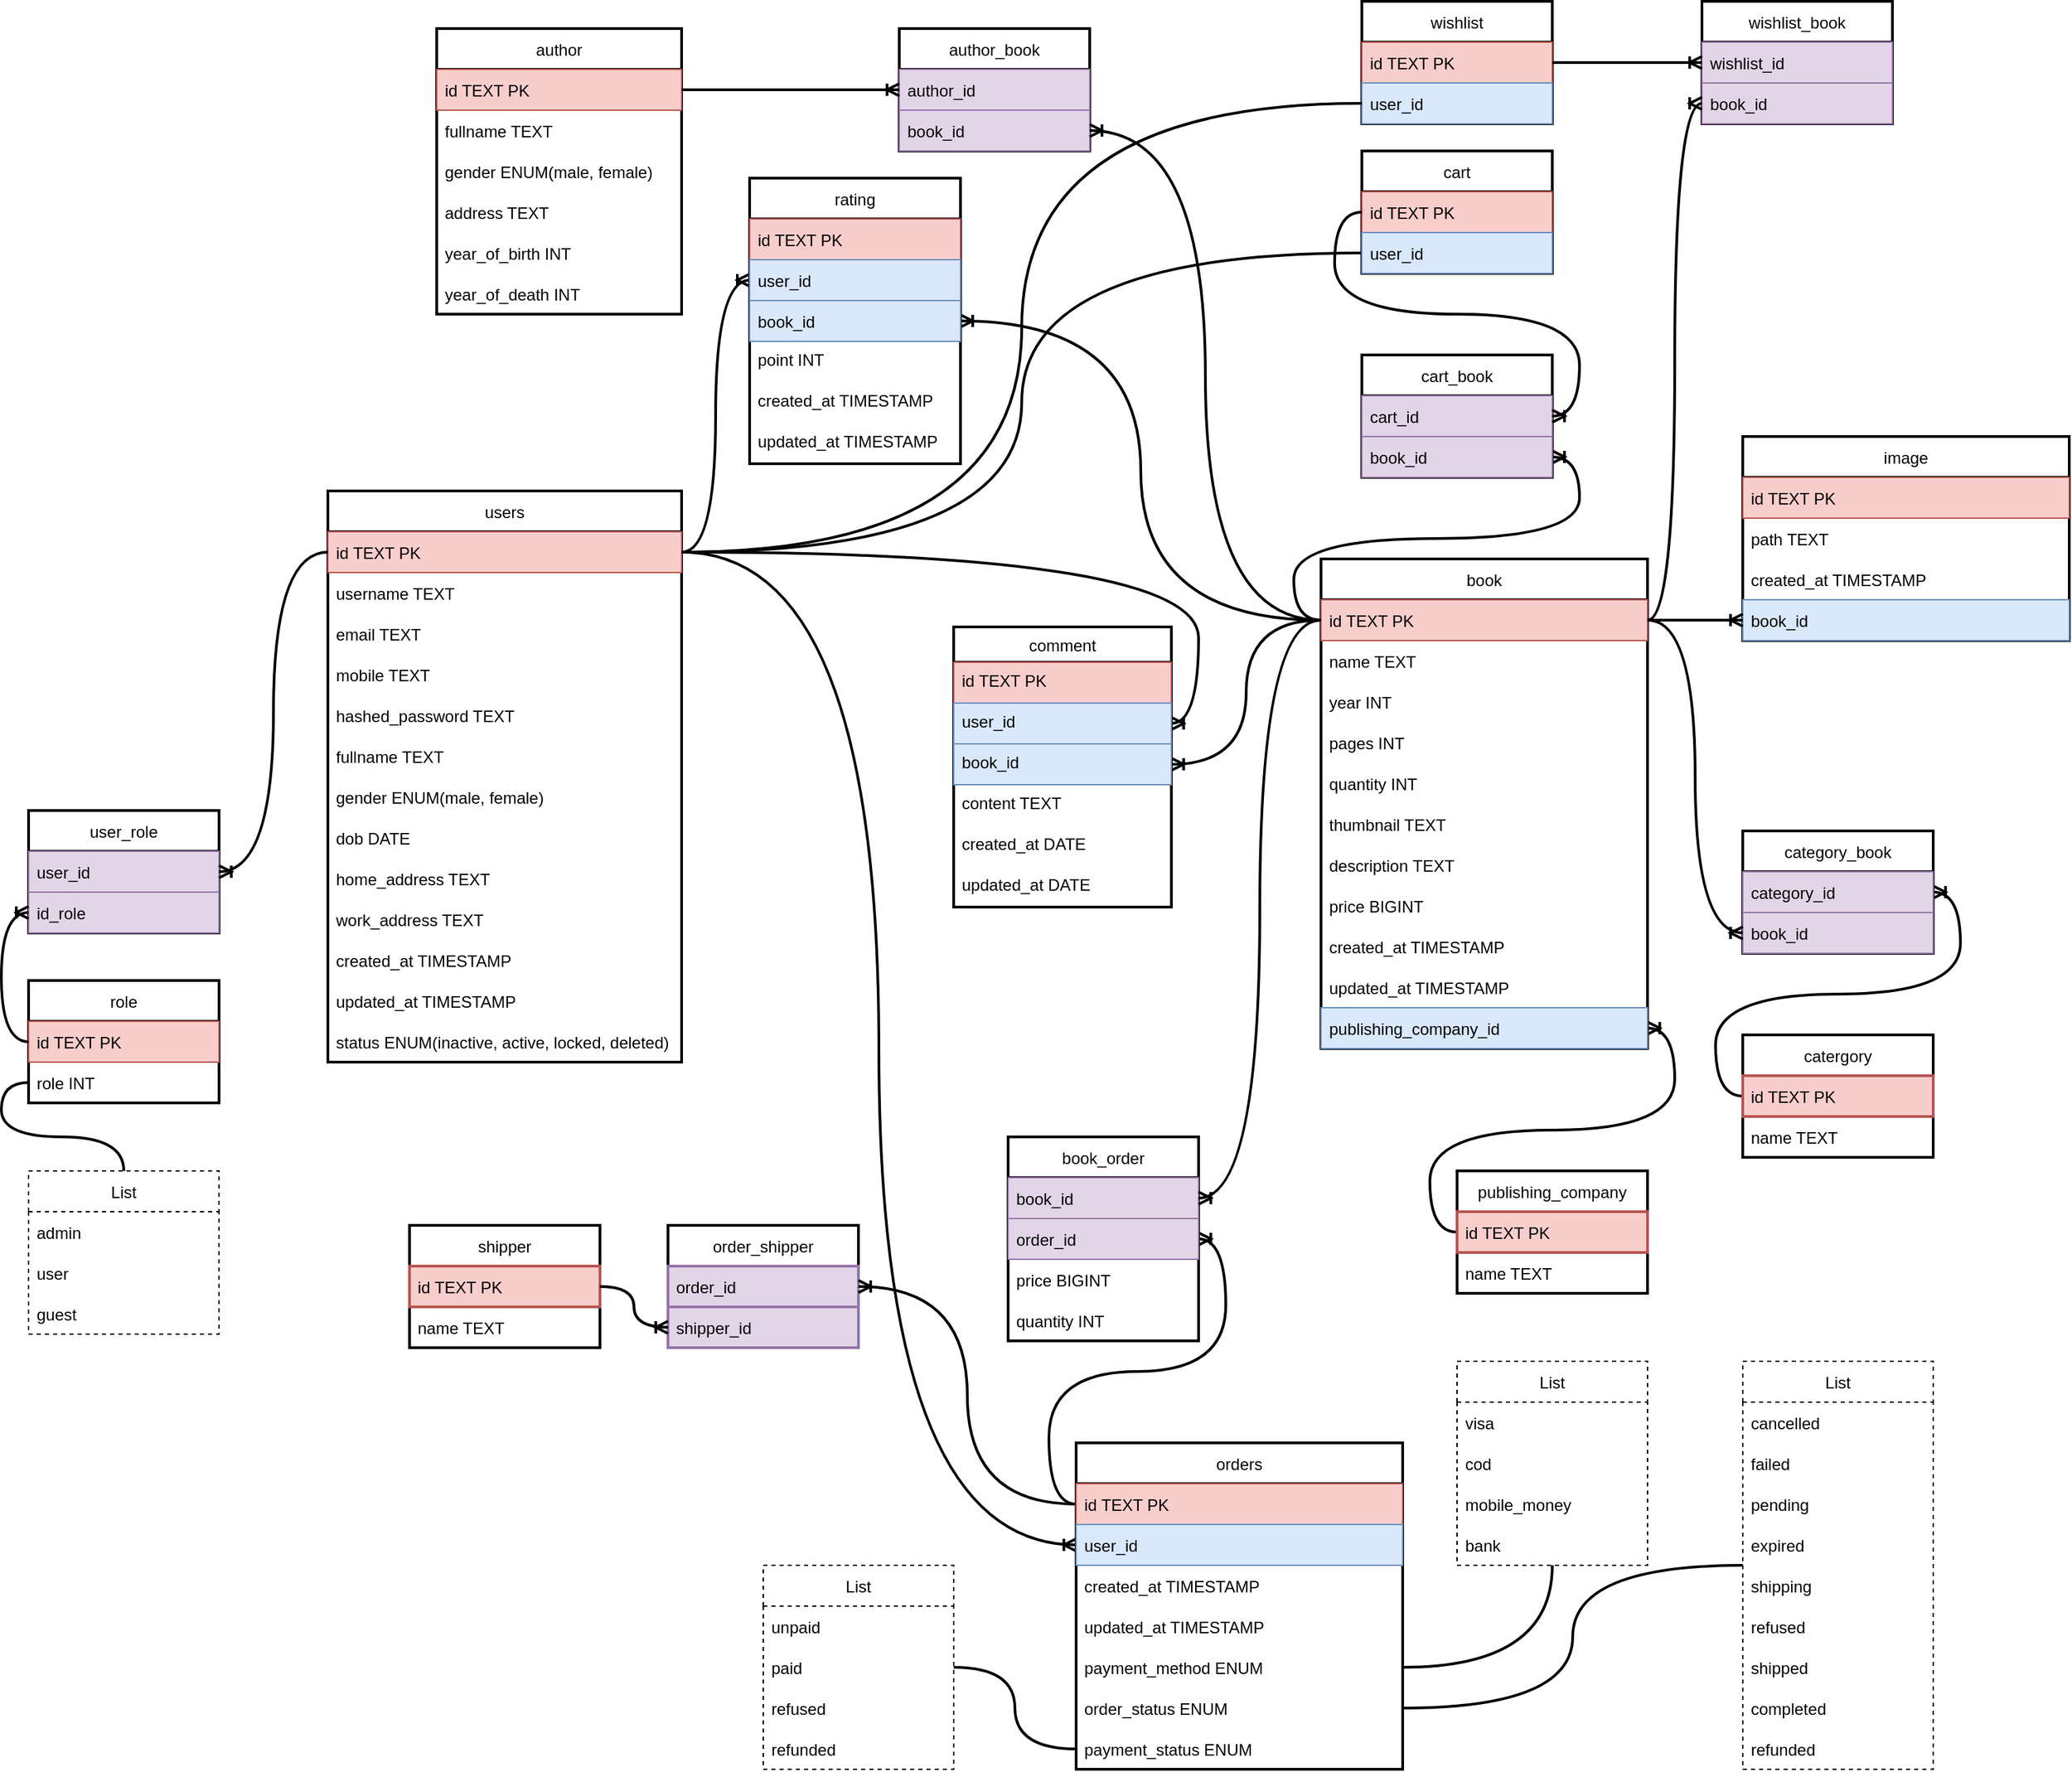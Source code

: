 <mxfile version="20.2.3" type="device"><diagram name="Basic design" id="xeyDcXVGqgxg6_OX3Zuc"><mxGraphModel dx="2277" dy="1372" grid="1" gridSize="10" guides="1" tooltips="1" connect="1" arrows="1" fold="1" page="1" pageScale="1" pageWidth="1169" pageHeight="827" math="0" shadow="0"><root><mxCell id="nEqRXM4K_B35qjbwBhtW-0"/><mxCell id="nEqRXM4K_B35qjbwBhtW-1" parent="nEqRXM4K_B35qjbwBhtW-0"/><mxCell id="nEqRXM4K_B35qjbwBhtW-4" style="edgeStyle=orthogonalEdgeStyle;jumpStyle=gap;orthogonalLoop=1;jettySize=auto;html=1;startArrow=none;startFill=0;endArrow=ERoneToMany;endFill=0;strokeWidth=2;rounded=0;curved=1;" parent="nEqRXM4K_B35qjbwBhtW-1" source="6zn08B61Vg0nzKtM48cT-1" target="KAwrIpsStwVdhyeGT-Li-1" edge="1"><mxGeometry relative="1" as="geometry"><mxPoint x="1110" y="135" as="targetPoint"/></mxGeometry></mxCell><mxCell id="nEqRXM4K_B35qjbwBhtW-7" style="edgeStyle=orthogonalEdgeStyle;jumpStyle=gap;orthogonalLoop=1;jettySize=auto;html=1;entryX=1;entryY=0.5;entryDx=0;entryDy=0;startArrow=none;startFill=0;endArrow=ERoneToMany;endFill=0;strokeWidth=2;rounded=0;curved=1;" parent="nEqRXM4K_B35qjbwBhtW-1" source="1F5qX5V7gjVEo8uUJHEB-17" target="Ak6aTrRuTv46hlEzET8n-7" edge="1"><mxGeometry relative="1" as="geometry"/></mxCell><mxCell id="nEqRXM4K_B35qjbwBhtW-13" style="edgeStyle=orthogonalEdgeStyle;jumpStyle=gap;orthogonalLoop=1;jettySize=auto;html=1;startArrow=none;startFill=0;endArrow=ERoneToMany;endFill=0;strokeWidth=2;rounded=0;curved=1;" parent="nEqRXM4K_B35qjbwBhtW-1" source="F9fl3s7LjYXuMkFzi0VZ-11" target="1F5qX5V7gjVEo8uUJHEB-22" edge="1"><mxGeometry relative="1" as="geometry"/></mxCell><mxCell id="nEqRXM4K_B35qjbwBhtW-17" style="edgeStyle=orthogonalEdgeStyle;jumpStyle=gap;orthogonalLoop=1;jettySize=auto;html=1;startArrow=none;startFill=0;endArrow=none;endFill=0;strokeWidth=2;entryX=0;entryY=0.5;entryDx=0;entryDy=0;rounded=0;curved=1;" parent="nEqRXM4K_B35qjbwBhtW-1" source="Ak6aTrRuTv46hlEzET8n-23" target="Ak6aTrRuTv46hlEzET8n-17" edge="1"><mxGeometry relative="1" as="geometry"/></mxCell><mxCell id="nEqRXM4K_B35qjbwBhtW-19" style="edgeStyle=orthogonalEdgeStyle;jumpStyle=gap;orthogonalLoop=1;jettySize=auto;html=1;startArrow=none;startFill=0;endArrow=ERoneToMany;endFill=0;strokeWidth=2;entryX=1;entryY=0.5;entryDx=0;entryDy=0;rounded=0;curved=1;" parent="nEqRXM4K_B35qjbwBhtW-1" source="Ak6aTrRuTv46hlEzET8n-23" target="etswnL12-gUDMefsylmT-19" edge="1"><mxGeometry relative="1" as="geometry"/></mxCell><mxCell id="nEqRXM4K_B35qjbwBhtW-20" style="edgeStyle=orthogonalEdgeStyle;jumpStyle=gap;orthogonalLoop=1;jettySize=auto;html=1;startArrow=none;startFill=0;endArrow=ERoneToMany;endFill=0;strokeWidth=2;rounded=0;curved=1;" parent="nEqRXM4K_B35qjbwBhtW-1" source="Ak6aTrRuTv46hlEzET8n-23" target="Ak6aTrRuTv46hlEzET8n-5" edge="1"><mxGeometry relative="1" as="geometry"/></mxCell><mxCell id="nEqRXM4K_B35qjbwBhtW-21" style="edgeStyle=orthogonalEdgeStyle;jumpStyle=gap;orthogonalLoop=1;jettySize=auto;html=1;startArrow=none;startFill=0;endArrow=ERoneToMany;endFill=0;strokeWidth=2;rounded=0;curved=1;" parent="nEqRXM4K_B35qjbwBhtW-1" source="Ak6aTrRuTv46hlEzET8n-23" target="1F5qX5V7gjVEo8uUJHEB-7" edge="1"><mxGeometry relative="1" as="geometry"/></mxCell><mxCell id="nEqRXM4K_B35qjbwBhtW-23" style="edgeStyle=orthogonalEdgeStyle;jumpStyle=gap;orthogonalLoop=1;jettySize=auto;html=1;startArrow=none;startFill=0;endArrow=none;endFill=0;strokeWidth=2;entryX=0.5;entryY=0;entryDx=0;entryDy=0;rounded=0;curved=1;" parent="nEqRXM4K_B35qjbwBhtW-1" source="etswnL12-gUDMefsylmT-15" target="nEqRXM4K_B35qjbwBhtW-36" edge="1"><mxGeometry relative="1" as="geometry"><mxPoint x="-134" y="319" as="sourcePoint"/></mxGeometry></mxCell><mxCell id="nEqRXM4K_B35qjbwBhtW-29" style="edgeStyle=orthogonalEdgeStyle;jumpStyle=gap;orthogonalLoop=1;jettySize=auto;html=1;startArrow=ERoneToMany;startFill=0;endArrow=none;endFill=0;strokeWidth=2;exitX=1;exitY=0.5;exitDx=0;exitDy=0;rounded=0;curved=1;" parent="nEqRXM4K_B35qjbwBhtW-1" source="etswnL12-gUDMefsylmT-20" target="1F5qX5V7gjVEo8uUJHEB-17" edge="1"><mxGeometry relative="1" as="geometry"><mxPoint x="240" y="618" as="sourcePoint"/></mxGeometry></mxCell><mxCell id="nEqRXM4K_B35qjbwBhtW-31" style="edgeStyle=orthogonalEdgeStyle;jumpStyle=gap;orthogonalLoop=1;jettySize=auto;html=1;startArrow=none;startFill=0;endArrow=ERoneToMany;endFill=0;strokeWidth=2;rounded=0;curved=1;" parent="nEqRXM4K_B35qjbwBhtW-1" source="1F5qX5V7gjVEo8uUJHEB-17" target="6zn08B61Vg0nzKtM48cT-13" edge="1"><mxGeometry relative="1" as="geometry"><mxPoint x="580" y="316" as="sourcePoint"/></mxGeometry></mxCell><mxCell id="nEqRXM4K_B35qjbwBhtW-34" style="edgeStyle=orthogonalEdgeStyle;jumpStyle=gap;orthogonalLoop=1;jettySize=auto;html=1;startArrow=none;startFill=0;endArrow=ERoneToMany;endFill=0;strokeWidth=2;rounded=0;curved=1;" parent="nEqRXM4K_B35qjbwBhtW-1" source="1F5qX5V7gjVEo8uUJHEB-6" target="1F5qX5V7gjVEo8uUJHEB-30" edge="1"><mxGeometry relative="1" as="geometry"/></mxCell><mxCell id="nEqRXM4K_B35qjbwBhtW-36" value="List" style="swimlane;fontStyle=0;childLayout=stackLayout;horizontal=1;startSize=30;horizontalStack=0;resizeParent=1;resizeParentMax=0;resizeLast=0;collapsible=1;marginBottom=0;dashed=1;strokeWidth=1;fillColor=none;rounded=0;" parent="nEqRXM4K_B35qjbwBhtW-1" vertex="1"><mxGeometry x="-240" y="520" width="140" height="120" as="geometry"/></mxCell><mxCell id="nEqRXM4K_B35qjbwBhtW-38" value="admin" style="text;strokeColor=none;fillColor=none;align=left;verticalAlign=middle;spacingLeft=4;spacingRight=4;overflow=hidden;points=[[0,0.5],[1,0.5]];portConstraint=eastwest;rotatable=0;dashed=1;rounded=0;" parent="nEqRXM4K_B35qjbwBhtW-36" vertex="1"><mxGeometry y="30" width="140" height="30" as="geometry"/></mxCell><mxCell id="nEqRXM4K_B35qjbwBhtW-37" value="user" style="text;strokeColor=none;fillColor=none;align=left;verticalAlign=middle;spacingLeft=4;spacingRight=4;overflow=hidden;points=[[0,0.5],[1,0.5]];portConstraint=eastwest;rotatable=0;dashed=1;rounded=0;" parent="nEqRXM4K_B35qjbwBhtW-36" vertex="1"><mxGeometry y="60" width="140" height="30" as="geometry"/></mxCell><mxCell id="U6_woB-MPLlVjReqZd-a-0" value="guest" style="text;strokeColor=none;fillColor=none;align=left;verticalAlign=middle;spacingLeft=4;spacingRight=4;overflow=hidden;points=[[0,0.5],[1,0.5]];portConstraint=eastwest;rotatable=0;dashed=1;rounded=0;" parent="nEqRXM4K_B35qjbwBhtW-36" vertex="1"><mxGeometry y="90" width="140" height="30" as="geometry"/></mxCell><mxCell id="etswnL12-gUDMefsylmT-13" value="role" style="swimlane;fontStyle=0;childLayout=stackLayout;horizontal=1;startSize=30;horizontalStack=0;resizeParent=1;resizeParentMax=0;resizeLast=0;collapsible=1;marginBottom=0;strokeWidth=2;rounded=0;" parent="nEqRXM4K_B35qjbwBhtW-1" vertex="1"><mxGeometry x="-240" y="380" width="140" height="90" as="geometry"/></mxCell><mxCell id="etswnL12-gUDMefsylmT-14" value="id TEXT PK" style="text;strokeColor=#b85450;fillColor=#f8cecc;align=left;verticalAlign=middle;spacingLeft=4;spacingRight=4;overflow=hidden;points=[[0,0.5],[1,0.5]];portConstraint=eastwest;rotatable=0;labelBackgroundColor=none;rounded=0;" parent="etswnL12-gUDMefsylmT-13" vertex="1"><mxGeometry y="30" width="140" height="30" as="geometry"/></mxCell><mxCell id="etswnL12-gUDMefsylmT-15" value="role INT" style="text;strokeColor=none;fillColor=none;align=left;verticalAlign=middle;spacingLeft=4;spacingRight=4;overflow=hidden;points=[[0,0.5],[1,0.5]];portConstraint=eastwest;rotatable=0;rounded=0;" parent="etswnL12-gUDMefsylmT-13" vertex="1"><mxGeometry y="60" width="140" height="30" as="geometry"/></mxCell><mxCell id="etswnL12-gUDMefsylmT-17" value="comment" style="swimlane;fontStyle=0;childLayout=stackLayout;horizontal=1;startSize=26;horizontalStack=0;resizeParent=1;resizeParentMax=0;resizeLast=0;collapsible=1;marginBottom=0;align=center;fontSize=12;strokeWidth=2;rounded=0;" parent="nEqRXM4K_B35qjbwBhtW-1" vertex="1"><mxGeometry x="440" y="120" width="160" height="206" as="geometry"/></mxCell><mxCell id="etswnL12-gUDMefsylmT-18" value="id TEXT PK" style="text;strokeColor=#b85450;fillColor=#f8cecc;spacingLeft=4;spacingRight=4;overflow=hidden;rotatable=0;points=[[0,0.5],[1,0.5]];portConstraint=eastwest;fontSize=12;rounded=0;" parent="etswnL12-gUDMefsylmT-17" vertex="1"><mxGeometry y="26" width="160" height="30" as="geometry"/></mxCell><mxCell id="etswnL12-gUDMefsylmT-19" value="user_id" style="text;strokeColor=#6c8ebf;fillColor=#dae8fc;spacingLeft=4;spacingRight=4;overflow=hidden;rotatable=0;points=[[0,0.5],[1,0.5]];portConstraint=eastwest;fontSize=12;rounded=0;" parent="etswnL12-gUDMefsylmT-17" vertex="1"><mxGeometry y="56" width="160" height="30" as="geometry"/></mxCell><mxCell id="etswnL12-gUDMefsylmT-20" value="book_id" style="text;strokeColor=#6c8ebf;fillColor=#dae8fc;spacingLeft=4;spacingRight=4;overflow=hidden;rotatable=0;points=[[0,0.5],[1,0.5]];portConstraint=eastwest;fontSize=12;rounded=0;" parent="etswnL12-gUDMefsylmT-17" vertex="1"><mxGeometry y="86" width="160" height="30" as="geometry"/></mxCell><mxCell id="Ak6aTrRuTv46hlEzET8n-0" value="content TEXT" style="text;strokeColor=none;fillColor=none;spacingLeft=4;spacingRight=4;overflow=hidden;rotatable=0;points=[[0,0.5],[1,0.5]];portConstraint=eastwest;fontSize=12;rounded=0;" parent="etswnL12-gUDMefsylmT-17" vertex="1"><mxGeometry y="116" width="160" height="30" as="geometry"/></mxCell><mxCell id="YOmFspAC-7Cphk4QJXRo-0" value="created_at DATE" style="text;strokeColor=none;fillColor=none;spacingLeft=4;spacingRight=4;overflow=hidden;rotatable=0;points=[[0,0.5],[1,0.5]];portConstraint=eastwest;fontSize=12;rounded=0;" parent="etswnL12-gUDMefsylmT-17" vertex="1"><mxGeometry y="146" width="160" height="30" as="geometry"/></mxCell><mxCell id="U6_woB-MPLlVjReqZd-a-1" value="updated_at DATE" style="text;strokeColor=none;fillColor=none;spacingLeft=4;spacingRight=4;overflow=hidden;rotatable=0;points=[[0,0.5],[1,0.5]];portConstraint=eastwest;fontSize=12;rounded=0;" parent="etswnL12-gUDMefsylmT-17" vertex="1"><mxGeometry y="176" width="160" height="30" as="geometry"/></mxCell><mxCell id="Ak6aTrRuTv46hlEzET8n-2" value="rating" style="swimlane;fontStyle=0;childLayout=stackLayout;horizontal=1;startSize=30;horizontalStack=0;resizeParent=1;resizeParentMax=0;resizeLast=0;collapsible=1;marginBottom=0;labelBackgroundColor=none;strokeWidth=2;treeFolding=0;swimlaneLine=1;rounded=0;" parent="nEqRXM4K_B35qjbwBhtW-1" vertex="1"><mxGeometry x="290" y="-210" width="155" height="210" as="geometry"><mxRectangle x="110" y="630" width="50" height="30" as="alternateBounds"/></mxGeometry></mxCell><mxCell id="Ak6aTrRuTv46hlEzET8n-4" value="id TEXT PK" style="text;strokeColor=#b85450;fillColor=#f8cecc;align=left;verticalAlign=middle;spacingLeft=4;spacingRight=4;overflow=hidden;points=[[0,0.5],[1,0.5]];portConstraint=eastwest;rotatable=0;labelBackgroundColor=none;rounded=0;" parent="Ak6aTrRuTv46hlEzET8n-2" vertex="1"><mxGeometry y="30" width="155" height="30" as="geometry"/></mxCell><mxCell id="Ak6aTrRuTv46hlEzET8n-5" value="user_id" style="text;strokeColor=#6c8ebf;fillColor=#dae8fc;align=left;verticalAlign=middle;spacingLeft=4;spacingRight=4;overflow=hidden;points=[[0,0.5],[1,0.5]];portConstraint=eastwest;rotatable=0;labelBackgroundColor=none;rounded=0;" parent="Ak6aTrRuTv46hlEzET8n-2" vertex="1"><mxGeometry y="60" width="155" height="30" as="geometry"/></mxCell><mxCell id="Ak6aTrRuTv46hlEzET8n-7" value="book_id" style="text;strokeColor=#6c8ebf;fillColor=#dae8fc;align=left;verticalAlign=middle;spacingLeft=4;spacingRight=4;overflow=hidden;points=[[0,0.5],[1,0.5]];portConstraint=eastwest;rotatable=0;labelBackgroundColor=none;rounded=0;" parent="Ak6aTrRuTv46hlEzET8n-2" vertex="1"><mxGeometry y="90" width="155" height="30" as="geometry"/></mxCell><mxCell id="Ak6aTrRuTv46hlEzET8n-8" value="point INT" style="text;strokeColor=none;fillColor=none;spacingLeft=4;spacingRight=4;overflow=hidden;rotatable=0;points=[[0,0.5],[1,0.5]];portConstraint=eastwest;fontSize=12;rounded=0;" parent="Ak6aTrRuTv46hlEzET8n-2" vertex="1"><mxGeometry y="120" width="155" height="30" as="geometry"/></mxCell><mxCell id="YOmFspAC-7Cphk4QJXRo-1" value="created_at TIMESTAMP" style="text;strokeColor=none;fillColor=none;spacingLeft=4;spacingRight=4;overflow=hidden;rotatable=0;points=[[0,0.5],[1,0.5]];portConstraint=eastwest;fontSize=12;rounded=0;" parent="Ak6aTrRuTv46hlEzET8n-2" vertex="1"><mxGeometry y="150" width="155" height="30" as="geometry"/></mxCell><mxCell id="U6_woB-MPLlVjReqZd-a-3" value="updated_at TIMESTAMP" style="text;strokeColor=none;fillColor=none;spacingLeft=4;spacingRight=4;overflow=hidden;rotatable=0;points=[[0,0.5],[1,0.5]];portConstraint=eastwest;fontSize=12;rounded=0;" parent="Ak6aTrRuTv46hlEzET8n-2" vertex="1"><mxGeometry y="180" width="155" height="30" as="geometry"/></mxCell><mxCell id="Ak6aTrRuTv46hlEzET8n-14" value="cart" style="swimlane;fontStyle=0;childLayout=stackLayout;horizontal=1;startSize=30;horizontalStack=0;resizeParent=1;resizeParentMax=0;resizeLast=0;collapsible=1;marginBottom=0;labelBackgroundColor=none;strokeColor=default;strokeWidth=2;fillColor=none;rounded=0;" parent="nEqRXM4K_B35qjbwBhtW-1" vertex="1"><mxGeometry x="740" y="-230" width="140" height="90" as="geometry"/></mxCell><mxCell id="Ak6aTrRuTv46hlEzET8n-15" value="id TEXT PK" style="text;strokeColor=#b85450;fillColor=#f8cecc;align=left;verticalAlign=middle;spacingLeft=4;spacingRight=4;overflow=hidden;points=[[0,0.5],[1,0.5]];portConstraint=eastwest;rotatable=0;labelBackgroundColor=none;rounded=0;" parent="Ak6aTrRuTv46hlEzET8n-14" vertex="1"><mxGeometry y="30" width="140" height="30" as="geometry"/></mxCell><mxCell id="Ak6aTrRuTv46hlEzET8n-17" value="user_id" style="text;strokeColor=#6c8ebf;fillColor=#dae8fc;align=left;verticalAlign=middle;spacingLeft=4;spacingRight=4;overflow=hidden;points=[[0,0.5],[1,0.5]];portConstraint=eastwest;rotatable=0;labelBackgroundColor=none;rounded=0;" parent="Ak6aTrRuTv46hlEzET8n-14" vertex="1"><mxGeometry y="60" width="140" height="30" as="geometry"/></mxCell><mxCell id="Ak6aTrRuTv46hlEzET8n-22" value="users" style="swimlane;fontStyle=0;childLayout=stackLayout;horizontal=1;startSize=30;horizontalStack=0;resizeParent=1;resizeParentMax=0;resizeLast=0;collapsible=1;marginBottom=0;labelBackgroundColor=none;strokeWidth=2;swimlaneFillColor=none;rounded=0;" parent="nEqRXM4K_B35qjbwBhtW-1" vertex="1"><mxGeometry x="-20" y="20" width="260" height="420" as="geometry"/></mxCell><mxCell id="Ak6aTrRuTv46hlEzET8n-23" value="id TEXT PK" style="text;strokeColor=#b85450;fillColor=#f8cecc;align=left;verticalAlign=middle;spacingLeft=4;spacingRight=4;overflow=hidden;points=[[0,0.5],[1,0.5]];portConstraint=eastwest;rotatable=0;labelBackgroundColor=none;rounded=0;" parent="Ak6aTrRuTv46hlEzET8n-22" vertex="1"><mxGeometry y="30" width="260" height="30" as="geometry"/></mxCell><mxCell id="Ak6aTrRuTv46hlEzET8n-24" value="username TEXT" style="text;strokeColor=none;fillColor=none;align=left;verticalAlign=middle;spacingLeft=4;spacingRight=4;overflow=hidden;points=[[0,0.5],[1,0.5]];portConstraint=eastwest;rotatable=0;labelBackgroundColor=none;rounded=0;" parent="Ak6aTrRuTv46hlEzET8n-22" vertex="1"><mxGeometry y="60" width="260" height="30" as="geometry"/></mxCell><mxCell id="Ak6aTrRuTv46hlEzET8n-25" value="email TEXT" style="text;strokeColor=none;fillColor=none;align=left;verticalAlign=middle;spacingLeft=4;spacingRight=4;overflow=hidden;points=[[0,0.5],[1,0.5]];portConstraint=eastwest;rotatable=0;labelBackgroundColor=none;rounded=0;" parent="Ak6aTrRuTv46hlEzET8n-22" vertex="1"><mxGeometry y="90" width="260" height="30" as="geometry"/></mxCell><mxCell id="Ak6aTrRuTv46hlEzET8n-26" value="mobile TEXT" style="text;strokeColor=none;fillColor=none;align=left;verticalAlign=middle;spacingLeft=4;spacingRight=4;overflow=hidden;points=[[0,0.5],[1,0.5]];portConstraint=eastwest;rotatable=0;labelBackgroundColor=none;rounded=0;" parent="Ak6aTrRuTv46hlEzET8n-22" vertex="1"><mxGeometry y="120" width="260" height="30" as="geometry"/></mxCell><mxCell id="Ak6aTrRuTv46hlEzET8n-32" value="hashed_password TEXT" style="text;strokeColor=none;fillColor=none;align=left;verticalAlign=middle;spacingLeft=4;spacingRight=4;overflow=hidden;points=[[0,0.5],[1,0.5]];portConstraint=eastwest;rotatable=0;labelBackgroundColor=none;rounded=0;" parent="Ak6aTrRuTv46hlEzET8n-22" vertex="1"><mxGeometry y="150" width="260" height="30" as="geometry"/></mxCell><mxCell id="Ak6aTrRuTv46hlEzET8n-33" value="fullname TEXT" style="text;strokeColor=none;fillColor=none;align=left;verticalAlign=middle;spacingLeft=4;spacingRight=4;overflow=hidden;points=[[0,0.5],[1,0.5]];portConstraint=eastwest;rotatable=0;labelBackgroundColor=none;rounded=0;" parent="Ak6aTrRuTv46hlEzET8n-22" vertex="1"><mxGeometry y="180" width="260" height="30" as="geometry"/></mxCell><mxCell id="Ak6aTrRuTv46hlEzET8n-34" value="gender ENUM(male, female)" style="text;strokeColor=none;fillColor=none;align=left;verticalAlign=middle;spacingLeft=4;spacingRight=4;overflow=hidden;points=[[0,0.5],[1,0.5]];portConstraint=eastwest;rotatable=0;labelBackgroundColor=none;rounded=0;" parent="Ak6aTrRuTv46hlEzET8n-22" vertex="1"><mxGeometry y="210" width="260" height="30" as="geometry"/></mxCell><mxCell id="Ak6aTrRuTv46hlEzET8n-35" value="dob DATE" style="text;strokeColor=none;fillColor=none;align=left;verticalAlign=middle;spacingLeft=4;spacingRight=4;overflow=hidden;points=[[0,0.5],[1,0.5]];portConstraint=eastwest;rotatable=0;labelBackgroundColor=none;rounded=0;" parent="Ak6aTrRuTv46hlEzET8n-22" vertex="1"><mxGeometry y="240" width="260" height="30" as="geometry"/></mxCell><mxCell id="AybmDH8f2ct6ZBYGB1Py-0" value="home_address TEXT" style="text;strokeColor=none;fillColor=none;align=left;verticalAlign=middle;spacingLeft=4;spacingRight=4;overflow=hidden;points=[[0,0.5],[1,0.5]];portConstraint=eastwest;rotatable=0;labelBackgroundColor=none;rounded=0;" parent="Ak6aTrRuTv46hlEzET8n-22" vertex="1"><mxGeometry y="270" width="260" height="30" as="geometry"/></mxCell><mxCell id="AybmDH8f2ct6ZBYGB1Py-1" value="work_address TEXT" style="text;strokeColor=none;fillColor=none;align=left;verticalAlign=middle;spacingLeft=4;spacingRight=4;overflow=hidden;points=[[0,0.5],[1,0.5]];portConstraint=eastwest;rotatable=0;labelBackgroundColor=none;rounded=0;" parent="Ak6aTrRuTv46hlEzET8n-22" vertex="1"><mxGeometry y="300" width="260" height="30" as="geometry"/></mxCell><mxCell id="Ak6aTrRuTv46hlEzET8n-36" value="created_at TIMESTAMP" style="text;strokeColor=none;fillColor=none;align=left;verticalAlign=middle;spacingLeft=4;spacingRight=4;overflow=hidden;points=[[0,0.5],[1,0.5]];portConstraint=eastwest;rotatable=0;labelBackgroundColor=none;rounded=0;" parent="Ak6aTrRuTv46hlEzET8n-22" vertex="1"><mxGeometry y="330" width="260" height="30" as="geometry"/></mxCell><mxCell id="U6_woB-MPLlVjReqZd-a-2" value="updated_at TIMESTAMP" style="text;strokeColor=none;fillColor=none;align=left;verticalAlign=middle;spacingLeft=4;spacingRight=4;overflow=hidden;points=[[0,0.5],[1,0.5]];portConstraint=eastwest;rotatable=0;labelBackgroundColor=none;rounded=0;" parent="Ak6aTrRuTv46hlEzET8n-22" vertex="1"><mxGeometry y="360" width="260" height="30" as="geometry"/></mxCell><mxCell id="F9fl3s7LjYXuMkFzi0VZ-5" value="status ENUM(inactive, active, locked, deleted)" style="text;strokeColor=none;fillColor=none;align=left;verticalAlign=middle;spacingLeft=4;spacingRight=4;overflow=hidden;points=[[0,0.5],[1,0.5]];portConstraint=eastwest;rotatable=0;labelBackgroundColor=none;rounded=0;" parent="Ak6aTrRuTv46hlEzET8n-22" vertex="1"><mxGeometry y="390" width="260" height="30" as="geometry"/></mxCell><mxCell id="F9fl3s7LjYXuMkFzi0VZ-0" value="user_role" style="swimlane;fontStyle=0;childLayout=stackLayout;horizontal=1;startSize=30;horizontalStack=0;resizeParent=1;resizeParentMax=0;resizeLast=0;collapsible=1;marginBottom=0;strokeWidth=2;perimeterSpacing=1;rounded=0;" parent="nEqRXM4K_B35qjbwBhtW-1" vertex="1"><mxGeometry x="-240" y="255" width="140" height="90" as="geometry"/></mxCell><mxCell id="F9fl3s7LjYXuMkFzi0VZ-1" value="user_id" style="text;strokeColor=#9673a6;fillColor=#e1d5e7;align=left;verticalAlign=middle;spacingLeft=4;spacingRight=4;overflow=hidden;points=[[0,0.5],[1,0.5]];portConstraint=eastwest;rotatable=0;labelBackgroundColor=none;rounded=0;" parent="F9fl3s7LjYXuMkFzi0VZ-0" vertex="1"><mxGeometry y="30" width="140" height="30" as="geometry"/></mxCell><mxCell id="F9fl3s7LjYXuMkFzi0VZ-2" value="id_role" style="text;strokeColor=#9673a6;fillColor=#e1d5e7;align=left;verticalAlign=middle;spacingLeft=4;spacingRight=4;overflow=hidden;points=[[0,0.5],[1,0.5]];portConstraint=eastwest;rotatable=0;labelBackgroundColor=none;rounded=0;" parent="F9fl3s7LjYXuMkFzi0VZ-0" vertex="1"><mxGeometry y="60" width="140" height="30" as="geometry"/></mxCell><mxCell id="F9fl3s7LjYXuMkFzi0VZ-4" style="edgeStyle=orthogonalEdgeStyle;orthogonalLoop=1;jettySize=auto;html=1;startArrow=ERoneToMany;startFill=0;strokeWidth=2;endArrow=none;endFill=0;rounded=0;curved=1;" parent="nEqRXM4K_B35qjbwBhtW-1" source="F9fl3s7LjYXuMkFzi0VZ-1" target="Ak6aTrRuTv46hlEzET8n-23" edge="1"><mxGeometry relative="1" as="geometry"/></mxCell><mxCell id="nEqRXM4K_B35qjbwBhtW-18" style="edgeStyle=orthogonalEdgeStyle;jumpStyle=gap;orthogonalLoop=1;jettySize=auto;html=1;startArrow=none;startFill=0;endArrow=ERoneToMany;endFill=0;strokeWidth=2;entryX=0;entryY=0.5;entryDx=0;entryDy=0;rounded=0;curved=1;" parent="nEqRXM4K_B35qjbwBhtW-1" source="etswnL12-gUDMefsylmT-14" target="F9fl3s7LjYXuMkFzi0VZ-2" edge="1"><mxGeometry relative="1" as="geometry"><mxPoint x="20" y="304" as="sourcePoint"/></mxGeometry></mxCell><mxCell id="F9fl3s7LjYXuMkFzi0VZ-6" value="shipper" style="swimlane;fontStyle=0;childLayout=stackLayout;horizontal=1;startSize=30;horizontalStack=0;resizeParent=1;resizeParentMax=0;resizeLast=0;collapsible=1;marginBottom=0;strokeColor=default;strokeWidth=2;rounded=0;" parent="nEqRXM4K_B35qjbwBhtW-1" vertex="1"><mxGeometry x="40" y="560" width="140" height="90" as="geometry"/></mxCell><mxCell id="F9fl3s7LjYXuMkFzi0VZ-7" value="id TEXT PK" style="text;strokeColor=#b85450;fillColor=#f8cecc;align=left;verticalAlign=middle;spacingLeft=4;spacingRight=4;overflow=hidden;points=[[0,0.5],[1,0.5]];portConstraint=eastwest;rotatable=0;strokeWidth=2;rounded=0;" parent="F9fl3s7LjYXuMkFzi0VZ-6" vertex="1"><mxGeometry y="30" width="140" height="30" as="geometry"/></mxCell><mxCell id="F9fl3s7LjYXuMkFzi0VZ-8" value="name TEXT" style="text;strokeColor=none;fillColor=none;align=left;verticalAlign=middle;spacingLeft=4;spacingRight=4;overflow=hidden;points=[[0,0.5],[1,0.5]];portConstraint=eastwest;rotatable=0;strokeWidth=2;rounded=0;" parent="F9fl3s7LjYXuMkFzi0VZ-6" vertex="1"><mxGeometry y="60" width="140" height="30" as="geometry"/></mxCell><mxCell id="F9fl3s7LjYXuMkFzi0VZ-10" value="publishing_company" style="swimlane;fontStyle=0;childLayout=stackLayout;horizontal=1;startSize=30;horizontalStack=0;resizeParent=1;resizeParentMax=0;resizeLast=0;collapsible=1;marginBottom=0;strokeColor=default;strokeWidth=2;rounded=0;" parent="nEqRXM4K_B35qjbwBhtW-1" vertex="1"><mxGeometry x="810" y="520" width="140" height="90" as="geometry"/></mxCell><mxCell id="F9fl3s7LjYXuMkFzi0VZ-11" value="id TEXT PK" style="text;strokeColor=#b85450;fillColor=#f8cecc;align=left;verticalAlign=middle;spacingLeft=4;spacingRight=4;overflow=hidden;points=[[0,0.5],[1,0.5]];portConstraint=eastwest;rotatable=0;strokeWidth=2;rounded=0;" parent="F9fl3s7LjYXuMkFzi0VZ-10" vertex="1"><mxGeometry y="30" width="140" height="30" as="geometry"/></mxCell><mxCell id="F9fl3s7LjYXuMkFzi0VZ-12" value="name TEXT" style="text;strokeColor=none;fillColor=none;align=left;verticalAlign=middle;spacingLeft=4;spacingRight=4;overflow=hidden;points=[[0,0.5],[1,0.5]];portConstraint=eastwest;rotatable=0;strokeWidth=2;rounded=0;" parent="F9fl3s7LjYXuMkFzi0VZ-10" vertex="1"><mxGeometry y="60" width="140" height="30" as="geometry"/></mxCell><mxCell id="6zn08B61Vg0nzKtM48cT-0" value="catergory" style="swimlane;fontStyle=0;childLayout=stackLayout;horizontal=1;startSize=30;horizontalStack=0;resizeParent=1;resizeParentMax=0;resizeLast=0;collapsible=1;marginBottom=0;strokeColor=default;strokeWidth=2;rounded=0;" parent="nEqRXM4K_B35qjbwBhtW-1" vertex="1"><mxGeometry x="1020" y="420" width="140" height="90" as="geometry"/></mxCell><mxCell id="6zn08B61Vg0nzKtM48cT-1" value="id TEXT PK" style="text;strokeColor=#b85450;fillColor=#f8cecc;align=left;verticalAlign=middle;spacingLeft=4;spacingRight=4;overflow=hidden;points=[[0,0.5],[1,0.5]];portConstraint=eastwest;rotatable=0;strokeWidth=2;rounded=0;" parent="6zn08B61Vg0nzKtM48cT-0" vertex="1"><mxGeometry y="30" width="140" height="30" as="geometry"/></mxCell><mxCell id="6zn08B61Vg0nzKtM48cT-2" value="name TEXT" style="text;strokeColor=none;fillColor=none;align=left;verticalAlign=middle;spacingLeft=4;spacingRight=4;overflow=hidden;points=[[0,0.5],[1,0.5]];portConstraint=eastwest;rotatable=0;strokeWidth=2;rounded=0;" parent="6zn08B61Vg0nzKtM48cT-0" vertex="1"><mxGeometry y="60" width="140" height="30" as="geometry"/></mxCell><mxCell id="6zn08B61Vg0nzKtM48cT-11" value="cart_book" style="swimlane;fontStyle=0;childLayout=stackLayout;horizontal=1;startSize=30;horizontalStack=0;resizeParent=1;resizeParentMax=0;resizeLast=0;collapsible=1;marginBottom=0;labelBackgroundColor=none;strokeWidth=2;rounded=0;" parent="nEqRXM4K_B35qjbwBhtW-1" vertex="1"><mxGeometry x="740" y="-80" width="140" height="90" as="geometry"/></mxCell><mxCell id="6zn08B61Vg0nzKtM48cT-12" value="cart_id" style="text;strokeColor=#9673a6;fillColor=#e1d5e7;align=left;verticalAlign=middle;spacingLeft=4;spacingRight=4;overflow=hidden;points=[[0,0.5],[1,0.5]];portConstraint=eastwest;rotatable=0;labelBackgroundColor=none;rounded=0;" parent="6zn08B61Vg0nzKtM48cT-11" vertex="1"><mxGeometry y="30" width="140" height="30" as="geometry"/></mxCell><mxCell id="6zn08B61Vg0nzKtM48cT-13" value="book_id" style="text;strokeColor=#9673a6;fillColor=#e1d5e7;align=left;verticalAlign=middle;spacingLeft=4;spacingRight=4;overflow=hidden;points=[[0,0.5],[1,0.5]];portConstraint=eastwest;rotatable=0;labelBackgroundColor=none;rounded=0;" parent="6zn08B61Vg0nzKtM48cT-11" vertex="1"><mxGeometry y="60" width="140" height="30" as="geometry"/></mxCell><mxCell id="6zn08B61Vg0nzKtM48cT-14" style="edgeStyle=orthogonalEdgeStyle;jumpStyle=gap;orthogonalLoop=1;jettySize=auto;html=1;startArrow=none;startFill=0;endArrow=ERoneToMany;endFill=0;strokeWidth=2;rounded=0;curved=1;" parent="nEqRXM4K_B35qjbwBhtW-1" source="Ak6aTrRuTv46hlEzET8n-15" target="6zn08B61Vg0nzKtM48cT-12" edge="1"><mxGeometry relative="1" as="geometry"><mxPoint x="812.5" y="243.04" as="targetPoint"/><mxPoint x="605" y="105" as="sourcePoint"/></mxGeometry></mxCell><mxCell id="6zn08B61Vg0nzKtM48cT-15" value="order_shipper" style="swimlane;fontStyle=0;childLayout=stackLayout;horizontal=1;startSize=30;horizontalStack=0;resizeParent=1;resizeParentMax=0;resizeLast=0;collapsible=1;marginBottom=0;strokeWidth=2;rounded=0;" parent="nEqRXM4K_B35qjbwBhtW-1" vertex="1"><mxGeometry x="230" y="560" width="140" height="90" as="geometry"/></mxCell><mxCell id="6zn08B61Vg0nzKtM48cT-16" value="order_id" style="text;strokeColor=#9673a6;fillColor=#e1d5e7;align=left;verticalAlign=middle;spacingLeft=4;spacingRight=4;overflow=hidden;points=[[0,0.5],[1,0.5]];portConstraint=eastwest;rotatable=0;strokeWidth=2;rounded=0;" parent="6zn08B61Vg0nzKtM48cT-15" vertex="1"><mxGeometry y="30" width="140" height="30" as="geometry"/></mxCell><mxCell id="6zn08B61Vg0nzKtM48cT-17" value="shipper_id" style="text;strokeColor=#9673a6;fillColor=#e1d5e7;align=left;verticalAlign=middle;spacingLeft=4;spacingRight=4;overflow=hidden;points=[[0,0.5],[1,0.5]];portConstraint=eastwest;rotatable=0;strokeWidth=2;rounded=0;" parent="6zn08B61Vg0nzKtM48cT-15" vertex="1"><mxGeometry y="60" width="140" height="30" as="geometry"/></mxCell><mxCell id="6zn08B61Vg0nzKtM48cT-18" style="edgeStyle=orthogonalEdgeStyle;jumpStyle=gap;orthogonalLoop=1;jettySize=auto;html=1;startArrow=none;startFill=0;endArrow=ERoneToMany;endFill=0;strokeWidth=2;rounded=0;curved=1;" parent="nEqRXM4K_B35qjbwBhtW-1" source="1F5qX5V7gjVEo8uUJHEB-6" target="6zn08B61Vg0nzKtM48cT-16" edge="1"><mxGeometry relative="1" as="geometry"><mxPoint x="670" y="600" as="sourcePoint"/><mxPoint x="820" y="837" as="targetPoint"/></mxGeometry></mxCell><mxCell id="nEqRXM4K_B35qjbwBhtW-6" style="edgeStyle=orthogonalEdgeStyle;jumpStyle=gap;orthogonalLoop=1;jettySize=auto;html=1;startArrow=none;startFill=0;endArrow=ERoneToMany;endFill=0;strokeWidth=2;rounded=0;curved=1;" parent="nEqRXM4K_B35qjbwBhtW-1" source="F9fl3s7LjYXuMkFzi0VZ-7" target="6zn08B61Vg0nzKtM48cT-17" edge="1"><mxGeometry relative="1" as="geometry"><mxPoint x="-100" y="785" as="sourcePoint"/></mxGeometry></mxCell><mxCell id="1F5qX5V7gjVEo8uUJHEB-5" value="orders" style="swimlane;fontStyle=0;childLayout=stackLayout;horizontal=1;startSize=30;horizontalStack=0;resizeParent=1;resizeParentMax=0;resizeLast=0;collapsible=1;marginBottom=0;strokeWidth=2;rounded=0;" parent="nEqRXM4K_B35qjbwBhtW-1" vertex="1"><mxGeometry x="530" y="720" width="240" height="240" as="geometry"/></mxCell><mxCell id="1F5qX5V7gjVEo8uUJHEB-6" value="id TEXT PK" style="text;strokeColor=#b85450;fillColor=#f8cecc;align=left;verticalAlign=middle;spacingLeft=4;spacingRight=4;overflow=hidden;points=[[0,0.5],[1,0.5]];portConstraint=eastwest;rotatable=0;rounded=0;" parent="1F5qX5V7gjVEo8uUJHEB-5" vertex="1"><mxGeometry y="30" width="240" height="30" as="geometry"/></mxCell><mxCell id="1F5qX5V7gjVEo8uUJHEB-7" value="user_id" style="text;strokeColor=#6c8ebf;fillColor=#dae8fc;align=left;verticalAlign=middle;spacingLeft=4;spacingRight=4;overflow=hidden;points=[[0,0.5],[1,0.5]];portConstraint=eastwest;rotatable=0;rounded=0;" parent="1F5qX5V7gjVEo8uUJHEB-5" vertex="1"><mxGeometry y="60" width="240" height="30" as="geometry"/></mxCell><mxCell id="1F5qX5V7gjVEo8uUJHEB-8" value="created_at TIMESTAMP" style="text;strokeColor=none;fillColor=none;align=left;verticalAlign=middle;spacingLeft=4;spacingRight=4;overflow=hidden;points=[[0,0.5],[1,0.5]];portConstraint=eastwest;rotatable=0;rounded=0;" parent="1F5qX5V7gjVEo8uUJHEB-5" vertex="1"><mxGeometry y="90" width="240" height="30" as="geometry"/></mxCell><mxCell id="U6_woB-MPLlVjReqZd-a-55" value="updated_at TIMESTAMP" style="text;strokeColor=none;fillColor=none;align=left;verticalAlign=middle;spacingLeft=4;spacingRight=4;overflow=hidden;points=[[0,0.5],[1,0.5]];portConstraint=eastwest;rotatable=0;rounded=0;" parent="1F5qX5V7gjVEo8uUJHEB-5" vertex="1"><mxGeometry y="120" width="240" height="30" as="geometry"/></mxCell><mxCell id="1F5qX5V7gjVEo8uUJHEB-13" value="payment_method ENUM" style="text;strokeColor=none;fillColor=none;align=left;verticalAlign=middle;spacingLeft=4;spacingRight=4;overflow=hidden;points=[[0,0.5],[1,0.5]];portConstraint=eastwest;rotatable=0;rounded=0;" parent="1F5qX5V7gjVEo8uUJHEB-5" vertex="1"><mxGeometry y="150" width="240" height="30" as="geometry"/></mxCell><mxCell id="1F5qX5V7gjVEo8uUJHEB-14" value="order_status ENUM" style="text;strokeColor=none;fillColor=none;align=left;verticalAlign=middle;spacingLeft=4;spacingRight=4;overflow=hidden;points=[[0,0.5],[1,0.5]];portConstraint=eastwest;rotatable=0;rounded=0;" parent="1F5qX5V7gjVEo8uUJHEB-5" vertex="1"><mxGeometry y="180" width="240" height="30" as="geometry"/></mxCell><mxCell id="U6_woB-MPLlVjReqZd-a-56" value="payment_status ENUM" style="text;strokeColor=none;fillColor=none;align=left;verticalAlign=middle;spacingLeft=4;spacingRight=4;overflow=hidden;points=[[0,0.5],[1,0.5]];portConstraint=eastwest;rotatable=0;rounded=0;" parent="1F5qX5V7gjVEo8uUJHEB-5" vertex="1"><mxGeometry y="210" width="240" height="30" as="geometry"/></mxCell><mxCell id="1F5qX5V7gjVEo8uUJHEB-16" value="book" style="swimlane;fontStyle=0;childLayout=stackLayout;horizontal=1;startSize=30;horizontalStack=0;resizeParent=1;resizeParentMax=0;resizeLast=0;collapsible=1;marginBottom=0;strokeWidth=2;rounded=0;" parent="nEqRXM4K_B35qjbwBhtW-1" vertex="1"><mxGeometry x="710" y="70" width="240" height="360" as="geometry"/></mxCell><mxCell id="1F5qX5V7gjVEo8uUJHEB-17" value="id TEXT PK" style="text;strokeColor=#b85450;fillColor=#f8cecc;align=left;verticalAlign=middle;spacingLeft=4;spacingRight=4;overflow=hidden;points=[[0,0.5],[1,0.5]];portConstraint=eastwest;rotatable=0;rounded=0;" parent="1F5qX5V7gjVEo8uUJHEB-16" vertex="1"><mxGeometry y="30" width="240" height="30" as="geometry"/></mxCell><mxCell id="1F5qX5V7gjVEo8uUJHEB-19" value="name TEXT" style="text;strokeColor=none;fillColor=none;align=left;verticalAlign=middle;spacingLeft=4;spacingRight=4;overflow=hidden;points=[[0,0.5],[1,0.5]];portConstraint=eastwest;rotatable=0;rounded=0;" parent="1F5qX5V7gjVEo8uUJHEB-16" vertex="1"><mxGeometry y="60" width="240" height="30" as="geometry"/></mxCell><mxCell id="U6_woB-MPLlVjReqZd-a-15" value="year INT" style="text;strokeColor=none;fillColor=none;align=left;verticalAlign=middle;spacingLeft=4;spacingRight=4;overflow=hidden;points=[[0,0.5],[1,0.5]];portConstraint=eastwest;rotatable=0;rounded=0;" parent="1F5qX5V7gjVEo8uUJHEB-16" vertex="1"><mxGeometry y="90" width="240" height="30" as="geometry"/></mxCell><mxCell id="U6_woB-MPLlVjReqZd-a-16" value="pages INT" style="text;strokeColor=none;fillColor=none;align=left;verticalAlign=middle;spacingLeft=4;spacingRight=4;overflow=hidden;points=[[0,0.5],[1,0.5]];portConstraint=eastwest;rotatable=0;rounded=0;" parent="1F5qX5V7gjVEo8uUJHEB-16" vertex="1"><mxGeometry y="120" width="240" height="30" as="geometry"/></mxCell><mxCell id="U6_woB-MPLlVjReqZd-a-17" value="quantity INT" style="text;strokeColor=none;fillColor=none;align=left;verticalAlign=middle;spacingLeft=4;spacingRight=4;overflow=hidden;points=[[0,0.5],[1,0.5]];portConstraint=eastwest;rotatable=0;rounded=0;" parent="1F5qX5V7gjVEo8uUJHEB-16" vertex="1"><mxGeometry y="150" width="240" height="30" as="geometry"/></mxCell><mxCell id="08jo5XCab6qjwvVP8MeU-0" value="thumbnail TEXT" style="text;strokeColor=none;fillColor=none;align=left;verticalAlign=middle;spacingLeft=4;spacingRight=4;overflow=hidden;points=[[0,0.5],[1,0.5]];portConstraint=eastwest;rotatable=0;rounded=0;" parent="1F5qX5V7gjVEo8uUJHEB-16" vertex="1"><mxGeometry y="180" width="240" height="30" as="geometry"/></mxCell><mxCell id="O6WqvsmOxyzLWaKmLhXY-0" value="description TEXT" style="text;strokeColor=none;fillColor=none;align=left;verticalAlign=middle;spacingLeft=4;spacingRight=4;overflow=hidden;points=[[0,0.5],[1,0.5]];portConstraint=eastwest;rotatable=0;rounded=0;" parent="1F5qX5V7gjVEo8uUJHEB-16" vertex="1"><mxGeometry y="210" width="240" height="30" as="geometry"/></mxCell><mxCell id="ojw4Qa6T9N9XaYV5fYmZ-0" value="price BIGINT" style="text;strokeColor=none;fillColor=none;align=left;verticalAlign=middle;spacingLeft=4;spacingRight=4;overflow=hidden;points=[[0,0.5],[1,0.5]];portConstraint=eastwest;rotatable=0;rounded=0;" parent="1F5qX5V7gjVEo8uUJHEB-16" vertex="1"><mxGeometry y="240" width="240" height="30" as="geometry"/></mxCell><mxCell id="U6_woB-MPLlVjReqZd-a-18" value="created_at TIMESTAMP" style="text;strokeColor=none;fillColor=none;align=left;verticalAlign=middle;spacingLeft=4;spacingRight=4;overflow=hidden;points=[[0,0.5],[1,0.5]];portConstraint=eastwest;rotatable=0;rounded=0;" parent="1F5qX5V7gjVEo8uUJHEB-16" vertex="1"><mxGeometry y="270" width="240" height="30" as="geometry"/></mxCell><mxCell id="U6_woB-MPLlVjReqZd-a-19" value="updated_at TIMESTAMP" style="text;strokeColor=none;fillColor=none;align=left;verticalAlign=middle;spacingLeft=4;spacingRight=4;overflow=hidden;points=[[0,0.5],[1,0.5]];portConstraint=eastwest;rotatable=0;rounded=0;" parent="1F5qX5V7gjVEo8uUJHEB-16" vertex="1"><mxGeometry y="300" width="240" height="30" as="geometry"/></mxCell><mxCell id="1F5qX5V7gjVEo8uUJHEB-22" value="publishing_company_id" style="text;strokeColor=#6c8ebf;fillColor=#dae8fc;align=left;verticalAlign=middle;spacingLeft=4;spacingRight=4;overflow=hidden;points=[[0,0.5],[1,0.5]];portConstraint=eastwest;rotatable=0;rounded=0;" parent="1F5qX5V7gjVEo8uUJHEB-16" vertex="1"><mxGeometry y="330" width="240" height="30" as="geometry"/></mxCell><mxCell id="1F5qX5V7gjVEo8uUJHEB-28" value="book_order" style="swimlane;fontStyle=0;childLayout=stackLayout;horizontal=1;startSize=30;horizontalStack=0;resizeParent=1;resizeParentMax=0;resizeLast=0;collapsible=1;marginBottom=0;strokeWidth=2;glass=0;shadow=0;rounded=0;strokeColor=default;" parent="nEqRXM4K_B35qjbwBhtW-1" vertex="1"><mxGeometry x="480" y="495" width="140" height="150" as="geometry"/></mxCell><mxCell id="1F5qX5V7gjVEo8uUJHEB-29" value="book_id" style="text;strokeColor=#9673a6;fillColor=#e1d5e7;align=left;verticalAlign=middle;spacingLeft=4;spacingRight=4;overflow=hidden;points=[[0,0.5],[1,0.5]];portConstraint=eastwest;rotatable=0;rounded=0;" parent="1F5qX5V7gjVEo8uUJHEB-28" vertex="1"><mxGeometry y="30" width="140" height="30" as="geometry"/></mxCell><mxCell id="1F5qX5V7gjVEo8uUJHEB-30" value="order_id" style="text;strokeColor=#9673a6;fillColor=#e1d5e7;align=left;verticalAlign=middle;spacingLeft=4;spacingRight=4;overflow=hidden;points=[[0,0.5],[1,0.5]];portConstraint=eastwest;rotatable=0;rounded=0;" parent="1F5qX5V7gjVEo8uUJHEB-28" vertex="1"><mxGeometry y="60" width="140" height="30" as="geometry"/></mxCell><mxCell id="91HgjTAFoSl9KCHUoLhs-0" value="price BIGINT" style="text;align=left;verticalAlign=middle;spacingLeft=4;spacingRight=4;overflow=hidden;points=[[0,0.5],[1,0.5]];portConstraint=eastwest;rotatable=0;rounded=0;" parent="1F5qX5V7gjVEo8uUJHEB-28" vertex="1"><mxGeometry y="90" width="140" height="30" as="geometry"/></mxCell><mxCell id="ojw4Qa6T9N9XaYV5fYmZ-2" value="quantity INT" style="text;align=left;verticalAlign=middle;spacingLeft=4;spacingRight=4;overflow=hidden;points=[[0,0.5],[1,0.5]];portConstraint=eastwest;rotatable=0;rounded=0;" parent="1F5qX5V7gjVEo8uUJHEB-28" vertex="1"><mxGeometry y="120" width="140" height="30" as="geometry"/></mxCell><mxCell id="1F5qX5V7gjVEo8uUJHEB-31" style="edgeStyle=orthogonalEdgeStyle;jumpStyle=gap;orthogonalLoop=1;jettySize=auto;html=1;startArrow=ERoneToMany;startFill=0;endArrow=none;endFill=0;strokeWidth=2;rounded=0;curved=1;" parent="nEqRXM4K_B35qjbwBhtW-1" source="1F5qX5V7gjVEo8uUJHEB-29" target="1F5qX5V7gjVEo8uUJHEB-17" edge="1"><mxGeometry relative="1" as="geometry"><mxPoint x="730" y="590" as="sourcePoint"/><mxPoint x="807.5" y="272.5" as="targetPoint"/></mxGeometry></mxCell><mxCell id="U6_woB-MPLlVjReqZd-a-4" value="image" style="swimlane;fontStyle=0;childLayout=stackLayout;horizontal=1;startSize=30;horizontalStack=0;resizeParent=1;resizeParentMax=0;resizeLast=0;collapsible=1;marginBottom=0;strokeWidth=2;rounded=0;" parent="nEqRXM4K_B35qjbwBhtW-1" vertex="1"><mxGeometry x="1020" y="-20" width="240" height="150" as="geometry"/></mxCell><mxCell id="U6_woB-MPLlVjReqZd-a-5" value="id TEXT PK" style="text;strokeColor=#b85450;fillColor=#f8cecc;align=left;verticalAlign=middle;spacingLeft=4;spacingRight=4;overflow=hidden;points=[[0,0.5],[1,0.5]];portConstraint=eastwest;rotatable=0;rounded=0;" parent="U6_woB-MPLlVjReqZd-a-4" vertex="1"><mxGeometry y="30" width="240" height="30" as="geometry"/></mxCell><mxCell id="U6_woB-MPLlVjReqZd-a-6" value="path TEXT" style="text;strokeColor=none;fillColor=none;align=left;verticalAlign=middle;spacingLeft=4;spacingRight=4;overflow=hidden;points=[[0,0.5],[1,0.5]];portConstraint=eastwest;rotatable=0;rounded=0;" parent="U6_woB-MPLlVjReqZd-a-4" vertex="1"><mxGeometry y="60" width="240" height="30" as="geometry"/></mxCell><mxCell id="U6_woB-MPLlVjReqZd-a-13" value="created_at TIMESTAMP" style="text;strokeColor=none;fillColor=none;align=left;verticalAlign=middle;spacingLeft=4;spacingRight=4;overflow=hidden;points=[[0,0.5],[1,0.5]];portConstraint=eastwest;rotatable=0;rounded=0;" parent="U6_woB-MPLlVjReqZd-a-4" vertex="1"><mxGeometry y="90" width="240" height="30" as="geometry"/></mxCell><mxCell id="U6_woB-MPLlVjReqZd-a-12" value="book_id" style="text;strokeColor=#6c8ebf;fillColor=#dae8fc;align=left;verticalAlign=middle;spacingLeft=4;spacingRight=4;overflow=hidden;points=[[0,0.5],[1,0.5]];portConstraint=eastwest;rotatable=0;rounded=0;" parent="U6_woB-MPLlVjReqZd-a-4" vertex="1"><mxGeometry y="120" width="240" height="30" as="geometry"/></mxCell><mxCell id="U6_woB-MPLlVjReqZd-a-14" style="edgeStyle=orthogonalEdgeStyle;jumpStyle=gap;orthogonalLoop=1;jettySize=auto;html=1;endArrow=ERoneToMany;endFill=0;strokeWidth=2;exitX=1;exitY=0.5;exitDx=0;exitDy=0;rounded=0;curved=1;" parent="nEqRXM4K_B35qjbwBhtW-1" source="1F5qX5V7gjVEo8uUJHEB-17" target="U6_woB-MPLlVjReqZd-a-12" edge="1"><mxGeometry relative="1" as="geometry"><mxPoint x="930" y="285" as="sourcePoint"/><mxPoint x="990" y="95" as="targetPoint"/></mxGeometry></mxCell><mxCell id="U6_woB-MPLlVjReqZd-a-20" value="author" style="swimlane;fontStyle=0;childLayout=stackLayout;horizontal=1;startSize=30;horizontalStack=0;resizeParent=1;resizeParentMax=0;resizeLast=0;collapsible=1;marginBottom=0;labelBackgroundColor=none;strokeWidth=2;swimlaneFillColor=none;rounded=0;" parent="nEqRXM4K_B35qjbwBhtW-1" vertex="1"><mxGeometry x="60" y="-320" width="180" height="210" as="geometry"/></mxCell><mxCell id="U6_woB-MPLlVjReqZd-a-21" value="id TEXT PK" style="text;strokeColor=#b85450;fillColor=#f8cecc;align=left;verticalAlign=middle;spacingLeft=4;spacingRight=4;overflow=hidden;points=[[0,0.5],[1,0.5]];portConstraint=eastwest;rotatable=0;labelBackgroundColor=none;rounded=0;" parent="U6_woB-MPLlVjReqZd-a-20" vertex="1"><mxGeometry y="30" width="180" height="30" as="geometry"/></mxCell><mxCell id="U6_woB-MPLlVjReqZd-a-22" value="fullname TEXT" style="text;strokeColor=none;fillColor=none;align=left;verticalAlign=middle;spacingLeft=4;spacingRight=4;overflow=hidden;points=[[0,0.5],[1,0.5]];portConstraint=eastwest;rotatable=0;labelBackgroundColor=none;rounded=0;" parent="U6_woB-MPLlVjReqZd-a-20" vertex="1"><mxGeometry y="60" width="180" height="30" as="geometry"/></mxCell><mxCell id="U6_woB-MPLlVjReqZd-a-27" value="gender ENUM(male, female)" style="text;strokeColor=none;fillColor=none;align=left;verticalAlign=middle;spacingLeft=4;spacingRight=4;overflow=hidden;points=[[0,0.5],[1,0.5]];portConstraint=eastwest;rotatable=0;labelBackgroundColor=none;rounded=0;" parent="U6_woB-MPLlVjReqZd-a-20" vertex="1"><mxGeometry y="90" width="180" height="30" as="geometry"/></mxCell><mxCell id="U6_woB-MPLlVjReqZd-a-53" value="address TEXT" style="text;strokeColor=none;fillColor=none;align=left;verticalAlign=middle;spacingLeft=4;spacingRight=4;overflow=hidden;points=[[0,0.5],[1,0.5]];portConstraint=eastwest;rotatable=0;labelBackgroundColor=none;rounded=0;" parent="U6_woB-MPLlVjReqZd-a-20" vertex="1"><mxGeometry y="120" width="180" height="30" as="geometry"/></mxCell><mxCell id="U6_woB-MPLlVjReqZd-a-28" value="year_of_birth INT" style="text;strokeColor=none;fillColor=none;align=left;verticalAlign=middle;spacingLeft=4;spacingRight=4;overflow=hidden;points=[[0,0.5],[1,0.5]];portConstraint=eastwest;rotatable=0;labelBackgroundColor=none;rounded=0;" parent="U6_woB-MPLlVjReqZd-a-20" vertex="1"><mxGeometry y="150" width="180" height="30" as="geometry"/></mxCell><mxCell id="U6_woB-MPLlVjReqZd-a-30" value="year_of_death INT" style="text;strokeColor=none;fillColor=none;align=left;verticalAlign=middle;spacingLeft=4;spacingRight=4;overflow=hidden;points=[[0,0.5],[1,0.5]];portConstraint=eastwest;rotatable=0;labelBackgroundColor=none;rounded=0;" parent="U6_woB-MPLlVjReqZd-a-20" vertex="1"><mxGeometry y="180" width="180" height="30" as="geometry"/></mxCell><mxCell id="U6_woB-MPLlVjReqZd-a-32" value="author_book" style="swimlane;fontStyle=0;childLayout=stackLayout;horizontal=1;startSize=30;horizontalStack=0;resizeParent=1;resizeParentMax=0;resizeLast=0;collapsible=1;marginBottom=0;labelBackgroundColor=none;strokeWidth=2;rounded=0;" parent="nEqRXM4K_B35qjbwBhtW-1" vertex="1"><mxGeometry x="400" y="-320" width="140" height="90" as="geometry"/></mxCell><mxCell id="U6_woB-MPLlVjReqZd-a-33" value="author_id" style="text;strokeColor=#9673a6;fillColor=#e1d5e7;align=left;verticalAlign=middle;spacingLeft=4;spacingRight=4;overflow=hidden;points=[[0,0.5],[1,0.5]];portConstraint=eastwest;rotatable=0;labelBackgroundColor=none;rounded=0;" parent="U6_woB-MPLlVjReqZd-a-32" vertex="1"><mxGeometry y="30" width="140" height="30" as="geometry"/></mxCell><mxCell id="U6_woB-MPLlVjReqZd-a-34" value="book_id" style="text;strokeColor=#9673a6;fillColor=#e1d5e7;align=left;verticalAlign=middle;spacingLeft=4;spacingRight=4;overflow=hidden;points=[[0,0.5],[1,0.5]];portConstraint=eastwest;rotatable=0;labelBackgroundColor=none;rounded=0;" parent="U6_woB-MPLlVjReqZd-a-32" vertex="1"><mxGeometry y="60" width="140" height="30" as="geometry"/></mxCell><mxCell id="U6_woB-MPLlVjReqZd-a-35" style="edgeStyle=orthogonalEdgeStyle;jumpStyle=gap;orthogonalLoop=1;jettySize=auto;html=1;startArrow=none;startFill=0;endArrow=ERoneToMany;endFill=0;strokeWidth=2;rounded=0;curved=1;" parent="nEqRXM4K_B35qjbwBhtW-1" source="U6_woB-MPLlVjReqZd-a-21" target="U6_woB-MPLlVjReqZd-a-33" edge="1"><mxGeometry relative="1" as="geometry"><mxPoint x="470" y="-328" as="sourcePoint"/><mxPoint x="670" y="-498" as="targetPoint"/></mxGeometry></mxCell><mxCell id="U6_woB-MPLlVjReqZd-a-36" style="edgeStyle=orthogonalEdgeStyle;jumpStyle=gap;orthogonalLoop=1;jettySize=auto;html=1;startArrow=none;startFill=0;endArrow=ERoneToMany;endFill=0;strokeWidth=2;rounded=0;curved=1;" parent="nEqRXM4K_B35qjbwBhtW-1" source="1F5qX5V7gjVEo8uUJHEB-17" target="U6_woB-MPLlVjReqZd-a-34" edge="1"><mxGeometry relative="1" as="geometry"><mxPoint x="570" y="-330" as="sourcePoint"/><mxPoint x="610" y="-250" as="targetPoint"/></mxGeometry></mxCell><mxCell id="U6_woB-MPLlVjReqZd-a-37" value="wishlist" style="swimlane;fontStyle=0;childLayout=stackLayout;horizontal=1;startSize=30;horizontalStack=0;resizeParent=1;resizeParentMax=0;resizeLast=0;collapsible=1;marginBottom=0;labelBackgroundColor=none;strokeColor=default;strokeWidth=2;fillColor=none;rounded=0;" parent="nEqRXM4K_B35qjbwBhtW-1" vertex="1"><mxGeometry x="740" y="-340" width="140" height="90" as="geometry"/></mxCell><mxCell id="U6_woB-MPLlVjReqZd-a-38" value="id TEXT PK" style="text;strokeColor=#b85450;fillColor=#f8cecc;align=left;verticalAlign=middle;spacingLeft=4;spacingRight=4;overflow=hidden;points=[[0,0.5],[1,0.5]];portConstraint=eastwest;rotatable=0;labelBackgroundColor=none;rounded=0;" parent="U6_woB-MPLlVjReqZd-a-37" vertex="1"><mxGeometry y="30" width="140" height="30" as="geometry"/></mxCell><mxCell id="U6_woB-MPLlVjReqZd-a-39" value="user_id" style="text;strokeColor=#6c8ebf;fillColor=#dae8fc;align=left;verticalAlign=middle;spacingLeft=4;spacingRight=4;overflow=hidden;points=[[0,0.5],[1,0.5]];portConstraint=eastwest;rotatable=0;labelBackgroundColor=none;rounded=0;" parent="U6_woB-MPLlVjReqZd-a-37" vertex="1"><mxGeometry y="60" width="140" height="30" as="geometry"/></mxCell><mxCell id="U6_woB-MPLlVjReqZd-a-40" style="edgeStyle=orthogonalEdgeStyle;jumpStyle=gap;orthogonalLoop=1;jettySize=auto;html=1;startArrow=none;startFill=0;endArrow=none;endFill=0;strokeWidth=2;rounded=0;curved=1;" parent="nEqRXM4K_B35qjbwBhtW-1" source="Ak6aTrRuTv46hlEzET8n-23" target="U6_woB-MPLlVjReqZd-a-39" edge="1"><mxGeometry relative="1" as="geometry"><mxPoint x="260" y="85" as="sourcePoint"/><mxPoint x="750" y="-145" as="targetPoint"/></mxGeometry></mxCell><mxCell id="U6_woB-MPLlVjReqZd-a-41" value="wishlist_book" style="swimlane;fontStyle=0;childLayout=stackLayout;horizontal=1;startSize=30;horizontalStack=0;resizeParent=1;resizeParentMax=0;resizeLast=0;collapsible=1;marginBottom=0;labelBackgroundColor=none;strokeWidth=2;rounded=0;" parent="nEqRXM4K_B35qjbwBhtW-1" vertex="1"><mxGeometry x="990" y="-340" width="140" height="90" as="geometry"/></mxCell><mxCell id="U6_woB-MPLlVjReqZd-a-42" value="wishlist_id" style="text;strokeColor=#9673a6;fillColor=#e1d5e7;align=left;verticalAlign=middle;spacingLeft=4;spacingRight=4;overflow=hidden;points=[[0,0.5],[1,0.5]];portConstraint=eastwest;rotatable=0;labelBackgroundColor=none;rounded=0;" parent="U6_woB-MPLlVjReqZd-a-41" vertex="1"><mxGeometry y="30" width="140" height="30" as="geometry"/></mxCell><mxCell id="U6_woB-MPLlVjReqZd-a-43" value="book_id" style="text;strokeColor=#9673a6;fillColor=#e1d5e7;align=left;verticalAlign=middle;spacingLeft=4;spacingRight=4;overflow=hidden;points=[[0,0.5],[1,0.5]];portConstraint=eastwest;rotatable=0;labelBackgroundColor=none;rounded=0;" parent="U6_woB-MPLlVjReqZd-a-41" vertex="1"><mxGeometry y="60" width="140" height="30" as="geometry"/></mxCell><mxCell id="U6_woB-MPLlVjReqZd-a-44" style="edgeStyle=orthogonalEdgeStyle;jumpStyle=gap;orthogonalLoop=1;jettySize=auto;html=1;startArrow=none;startFill=0;endArrow=ERoneToMany;endFill=0;strokeWidth=2;rounded=0;curved=1;" parent="nEqRXM4K_B35qjbwBhtW-1" source="U6_woB-MPLlVjReqZd-a-38" target="U6_woB-MPLlVjReqZd-a-42" edge="1"><mxGeometry relative="1" as="geometry"><mxPoint x="890" y="-25" as="targetPoint"/><mxPoint x="750" y="-175" as="sourcePoint"/></mxGeometry></mxCell><mxCell id="U6_woB-MPLlVjReqZd-a-45" style="edgeStyle=orthogonalEdgeStyle;jumpStyle=gap;orthogonalLoop=1;jettySize=auto;html=1;startArrow=none;startFill=0;endArrow=ERoneToMany;endFill=0;strokeWidth=2;rounded=0;curved=1;" parent="nEqRXM4K_B35qjbwBhtW-1" source="1F5qX5V7gjVEo8uUJHEB-17" target="U6_woB-MPLlVjReqZd-a-43" edge="1"><mxGeometry relative="1" as="geometry"><mxPoint x="720" y="125" as="sourcePoint"/><mxPoint x="890" y="5" as="targetPoint"/></mxGeometry></mxCell><mxCell id="U6_woB-MPLlVjReqZd-a-57" value="List" style="swimlane;fontStyle=0;childLayout=stackLayout;horizontal=1;startSize=30;horizontalStack=0;resizeParent=1;resizeParentMax=0;resizeLast=0;collapsible=1;marginBottom=0;dashed=1;strokeWidth=1;fillColor=none;rounded=0;" parent="nEqRXM4K_B35qjbwBhtW-1" vertex="1"><mxGeometry x="1020" y="660" width="140" height="300" as="geometry"/></mxCell><mxCell id="U6_woB-MPLlVjReqZd-a-58" value="cancelled" style="text;strokeColor=none;fillColor=none;align=left;verticalAlign=middle;spacingLeft=4;spacingRight=4;overflow=hidden;points=[[0,0.5],[1,0.5]];portConstraint=eastwest;rotatable=0;dashed=1;rounded=0;" parent="U6_woB-MPLlVjReqZd-a-57" vertex="1"><mxGeometry y="30" width="140" height="30" as="geometry"/></mxCell><mxCell id="U6_woB-MPLlVjReqZd-a-59" value="failed" style="text;strokeColor=none;fillColor=none;align=left;verticalAlign=middle;spacingLeft=4;spacingRight=4;overflow=hidden;points=[[0,0.5],[1,0.5]];portConstraint=eastwest;rotatable=0;dashed=1;rounded=0;" parent="U6_woB-MPLlVjReqZd-a-57" vertex="1"><mxGeometry y="60" width="140" height="30" as="geometry"/></mxCell><mxCell id="U6_woB-MPLlVjReqZd-a-60" value="pending" style="text;strokeColor=none;fillColor=none;align=left;verticalAlign=middle;spacingLeft=4;spacingRight=4;overflow=hidden;points=[[0,0.5],[1,0.5]];portConstraint=eastwest;rotatable=0;dashed=1;rounded=0;" parent="U6_woB-MPLlVjReqZd-a-57" vertex="1"><mxGeometry y="90" width="140" height="30" as="geometry"/></mxCell><mxCell id="U6_woB-MPLlVjReqZd-a-61" value="expired" style="text;strokeColor=none;fillColor=none;align=left;verticalAlign=middle;spacingLeft=4;spacingRight=4;overflow=hidden;points=[[0,0.5],[1,0.5]];portConstraint=eastwest;rotatable=0;dashed=1;rounded=0;" parent="U6_woB-MPLlVjReqZd-a-57" vertex="1"><mxGeometry y="120" width="140" height="30" as="geometry"/></mxCell><mxCell id="U6_woB-MPLlVjReqZd-a-62" value="shipping" style="text;strokeColor=none;fillColor=none;align=left;verticalAlign=middle;spacingLeft=4;spacingRight=4;overflow=hidden;points=[[0,0.5],[1,0.5]];portConstraint=eastwest;rotatable=0;dashed=1;rounded=0;" parent="U6_woB-MPLlVjReqZd-a-57" vertex="1"><mxGeometry y="150" width="140" height="30" as="geometry"/></mxCell><mxCell id="U6_woB-MPLlVjReqZd-a-63" value="refused" style="text;strokeColor=none;fillColor=none;align=left;verticalAlign=middle;spacingLeft=4;spacingRight=4;overflow=hidden;points=[[0,0.5],[1,0.5]];portConstraint=eastwest;rotatable=0;dashed=1;rounded=0;" parent="U6_woB-MPLlVjReqZd-a-57" vertex="1"><mxGeometry y="180" width="140" height="30" as="geometry"/></mxCell><mxCell id="U6_woB-MPLlVjReqZd-a-64" value="shipped" style="text;strokeColor=none;fillColor=none;align=left;verticalAlign=middle;spacingLeft=4;spacingRight=4;overflow=hidden;points=[[0,0.5],[1,0.5]];portConstraint=eastwest;rotatable=0;dashed=1;rounded=0;" parent="U6_woB-MPLlVjReqZd-a-57" vertex="1"><mxGeometry y="210" width="140" height="30" as="geometry"/></mxCell><mxCell id="U6_woB-MPLlVjReqZd-a-65" value="completed" style="text;strokeColor=none;fillColor=none;align=left;verticalAlign=middle;spacingLeft=4;spacingRight=4;overflow=hidden;points=[[0,0.5],[1,0.5]];portConstraint=eastwest;rotatable=0;dashed=1;rounded=0;" parent="U6_woB-MPLlVjReqZd-a-57" vertex="1"><mxGeometry y="240" width="140" height="30" as="geometry"/></mxCell><mxCell id="U6_woB-MPLlVjReqZd-a-66" value="refunded" style="text;strokeColor=none;fillColor=none;align=left;verticalAlign=middle;spacingLeft=4;spacingRight=4;overflow=hidden;points=[[0,0.5],[1,0.5]];portConstraint=eastwest;rotatable=0;dashed=1;rounded=0;" parent="U6_woB-MPLlVjReqZd-a-57" vertex="1"><mxGeometry y="270" width="140" height="30" as="geometry"/></mxCell><mxCell id="U6_woB-MPLlVjReqZd-a-67" value="List" style="swimlane;fontStyle=0;childLayout=stackLayout;horizontal=1;startSize=30;horizontalStack=0;resizeParent=1;resizeParentMax=0;resizeLast=0;collapsible=1;marginBottom=0;dashed=1;strokeWidth=1;fillColor=none;rounded=0;" parent="nEqRXM4K_B35qjbwBhtW-1" vertex="1"><mxGeometry x="300" y="810" width="140" height="150" as="geometry"/></mxCell><mxCell id="U6_woB-MPLlVjReqZd-a-74" value="unpaid" style="text;strokeColor=none;fillColor=none;align=left;verticalAlign=middle;spacingLeft=4;spacingRight=4;overflow=hidden;points=[[0,0.5],[1,0.5]];portConstraint=eastwest;rotatable=0;dashed=1;rounded=0;" parent="U6_woB-MPLlVjReqZd-a-67" vertex="1"><mxGeometry y="30" width="140" height="30" as="geometry"/></mxCell><mxCell id="U6_woB-MPLlVjReqZd-a-75" value="paid" style="text;strokeColor=none;fillColor=none;align=left;verticalAlign=middle;spacingLeft=4;spacingRight=4;overflow=hidden;points=[[0,0.5],[1,0.5]];portConstraint=eastwest;rotatable=0;dashed=1;rounded=0;" parent="U6_woB-MPLlVjReqZd-a-67" vertex="1"><mxGeometry y="60" width="140" height="30" as="geometry"/></mxCell><mxCell id="U6_woB-MPLlVjReqZd-a-76" value="refused" style="text;strokeColor=none;fillColor=none;align=left;verticalAlign=middle;spacingLeft=4;spacingRight=4;overflow=hidden;points=[[0,0.5],[1,0.5]];portConstraint=eastwest;rotatable=0;dashed=1;rounded=0;" parent="U6_woB-MPLlVjReqZd-a-67" vertex="1"><mxGeometry y="90" width="140" height="30" as="geometry"/></mxCell><mxCell id="U6_woB-MPLlVjReqZd-a-77" value="refunded" style="text;strokeColor=none;fillColor=none;align=left;verticalAlign=middle;spacingLeft=4;spacingRight=4;overflow=hidden;points=[[0,0.5],[1,0.5]];portConstraint=eastwest;rotatable=0;dashed=1;rounded=0;" parent="U6_woB-MPLlVjReqZd-a-67" vertex="1"><mxGeometry y="120" width="140" height="30" as="geometry"/></mxCell><mxCell id="U6_woB-MPLlVjReqZd-a-78" style="edgeStyle=orthogonalEdgeStyle;jumpStyle=gap;orthogonalLoop=1;jettySize=auto;html=1;startArrow=none;startFill=0;endArrow=none;endFill=0;strokeWidth=2;rounded=0;curved=1;" parent="nEqRXM4K_B35qjbwBhtW-1" source="U6_woB-MPLlVjReqZd-a-57" target="1F5qX5V7gjVEo8uUJHEB-14" edge="1"><mxGeometry relative="1" as="geometry"><mxPoint x="150" y="1070" as="sourcePoint"/><mxPoint x="500" y="940" as="targetPoint"/></mxGeometry></mxCell><mxCell id="U6_woB-MPLlVjReqZd-a-79" style="edgeStyle=orthogonalEdgeStyle;jumpStyle=gap;orthogonalLoop=1;jettySize=auto;html=1;startArrow=none;startFill=0;endArrow=none;endFill=0;strokeWidth=2;rounded=0;curved=1;" parent="nEqRXM4K_B35qjbwBhtW-1" source="U6_woB-MPLlVjReqZd-a-67" target="U6_woB-MPLlVjReqZd-a-56" edge="1"><mxGeometry relative="1" as="geometry"><mxPoint x="240" y="852" as="sourcePoint"/><mxPoint x="540" y="852" as="targetPoint"/></mxGeometry></mxCell><mxCell id="0pvKFeFfJnKJvO5LXH7s-0" value="List" style="swimlane;fontStyle=0;childLayout=stackLayout;horizontal=1;startSize=30;horizontalStack=0;resizeParent=1;resizeParentMax=0;resizeLast=0;collapsible=1;marginBottom=0;dashed=1;strokeWidth=1;fillColor=none;rounded=0;" parent="nEqRXM4K_B35qjbwBhtW-1" vertex="1"><mxGeometry x="810" y="660" width="140" height="150" as="geometry"/></mxCell><mxCell id="0pvKFeFfJnKJvO5LXH7s-1" value="visa" style="text;strokeColor=none;fillColor=none;align=left;verticalAlign=middle;spacingLeft=4;spacingRight=4;overflow=hidden;points=[[0,0.5],[1,0.5]];portConstraint=eastwest;rotatable=0;dashed=1;rounded=0;" parent="0pvKFeFfJnKJvO5LXH7s-0" vertex="1"><mxGeometry y="30" width="140" height="30" as="geometry"/></mxCell><mxCell id="0pvKFeFfJnKJvO5LXH7s-2" value="cod" style="text;strokeColor=none;fillColor=none;align=left;verticalAlign=middle;spacingLeft=4;spacingRight=4;overflow=hidden;points=[[0,0.5],[1,0.5]];portConstraint=eastwest;rotatable=0;dashed=1;rounded=0;" parent="0pvKFeFfJnKJvO5LXH7s-0" vertex="1"><mxGeometry y="60" width="140" height="30" as="geometry"/></mxCell><mxCell id="0pvKFeFfJnKJvO5LXH7s-3" value="mobile_money" style="text;strokeColor=none;fillColor=none;align=left;verticalAlign=middle;spacingLeft=4;spacingRight=4;overflow=hidden;points=[[0,0.5],[1,0.5]];portConstraint=eastwest;rotatable=0;dashed=1;rounded=0;" parent="0pvKFeFfJnKJvO5LXH7s-0" vertex="1"><mxGeometry y="90" width="140" height="30" as="geometry"/></mxCell><mxCell id="0pvKFeFfJnKJvO5LXH7s-4" value="bank" style="text;strokeColor=none;fillColor=none;align=left;verticalAlign=middle;spacingLeft=4;spacingRight=4;overflow=hidden;points=[[0,0.5],[1,0.5]];portConstraint=eastwest;rotatable=0;dashed=1;rounded=0;" parent="0pvKFeFfJnKJvO5LXH7s-0" vertex="1"><mxGeometry y="120" width="140" height="30" as="geometry"/></mxCell><mxCell id="0pvKFeFfJnKJvO5LXH7s-5" style="edgeStyle=orthogonalEdgeStyle;jumpStyle=gap;orthogonalLoop=1;jettySize=auto;html=1;startArrow=none;startFill=0;endArrow=none;endFill=0;strokeWidth=2;rounded=0;curved=1;" parent="nEqRXM4K_B35qjbwBhtW-1" source="1F5qX5V7gjVEo8uUJHEB-13" target="0pvKFeFfJnKJvO5LXH7s-0" edge="1"><mxGeometry relative="1" as="geometry"><mxPoint x="480" y="972" as="sourcePoint"/><mxPoint x="540" y="882" as="targetPoint"/></mxGeometry></mxCell><mxCell id="KAwrIpsStwVdhyeGT-Li-0" value="category_book" style="swimlane;fontStyle=0;childLayout=stackLayout;horizontal=1;startSize=30;horizontalStack=0;resizeParent=1;resizeParentMax=0;resizeLast=0;collapsible=1;marginBottom=0;labelBackgroundColor=none;strokeWidth=2;rounded=0;" parent="nEqRXM4K_B35qjbwBhtW-1" vertex="1"><mxGeometry x="1020" y="270" width="140" height="90" as="geometry"/></mxCell><mxCell id="KAwrIpsStwVdhyeGT-Li-1" value="category_id" style="text;strokeColor=#9673a6;fillColor=#e1d5e7;align=left;verticalAlign=middle;spacingLeft=4;spacingRight=4;overflow=hidden;points=[[0,0.5],[1,0.5]];portConstraint=eastwest;rotatable=0;labelBackgroundColor=none;rounded=0;" parent="KAwrIpsStwVdhyeGT-Li-0" vertex="1"><mxGeometry y="30" width="140" height="30" as="geometry"/></mxCell><mxCell id="KAwrIpsStwVdhyeGT-Li-2" value="book_id" style="text;strokeColor=#9673a6;fillColor=#e1d5e7;align=left;verticalAlign=middle;spacingLeft=4;spacingRight=4;overflow=hidden;points=[[0,0.5],[1,0.5]];portConstraint=eastwest;rotatable=0;labelBackgroundColor=none;rounded=0;" parent="KAwrIpsStwVdhyeGT-Li-0" vertex="1"><mxGeometry y="60" width="140" height="30" as="geometry"/></mxCell><mxCell id="KAwrIpsStwVdhyeGT-Li-3" style="edgeStyle=orthogonalEdgeStyle;jumpStyle=gap;orthogonalLoop=1;jettySize=auto;html=1;startArrow=none;startFill=0;endArrow=ERoneToMany;endFill=0;strokeWidth=2;rounded=0;curved=1;" parent="nEqRXM4K_B35qjbwBhtW-1" source="1F5qX5V7gjVEo8uUJHEB-17" target="KAwrIpsStwVdhyeGT-Li-2" edge="1"><mxGeometry relative="1" as="geometry"><mxPoint x="1160" y="235" as="targetPoint"/><mxPoint x="950" y="415" as="sourcePoint"/></mxGeometry></mxCell></root></mxGraphModel></diagram></mxfile>